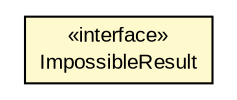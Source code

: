 #!/usr/local/bin/dot
#
# Class diagram 
# Generated by UMLGraph version 5.1 (http://www.umlgraph.org/)
#

digraph G {
	edge [fontname="arial",fontsize=10,labelfontname="arial",labelfontsize=10];
	node [fontname="arial",fontsize=10,shape=plaintext];
	nodesep=0.25;
	ranksep=0.5;
	// io.nextweb.operations.exceptions.ImpossibleResult
	c1956 [label=<<table title="io.nextweb.operations.exceptions.ImpossibleResult" border="0" cellborder="1" cellspacing="0" cellpadding="2" port="p" bgcolor="lemonChiffon" href="./ImpossibleResult.html">
		<tr><td><table border="0" cellspacing="0" cellpadding="1">
<tr><td align="center" balign="center"> &#171;interface&#187; </td></tr>
<tr><td align="center" balign="center"> ImpossibleResult </td></tr>
		</table></td></tr>
		</table>>, fontname="arial", fontcolor="black", fontsize=10.0];
}

